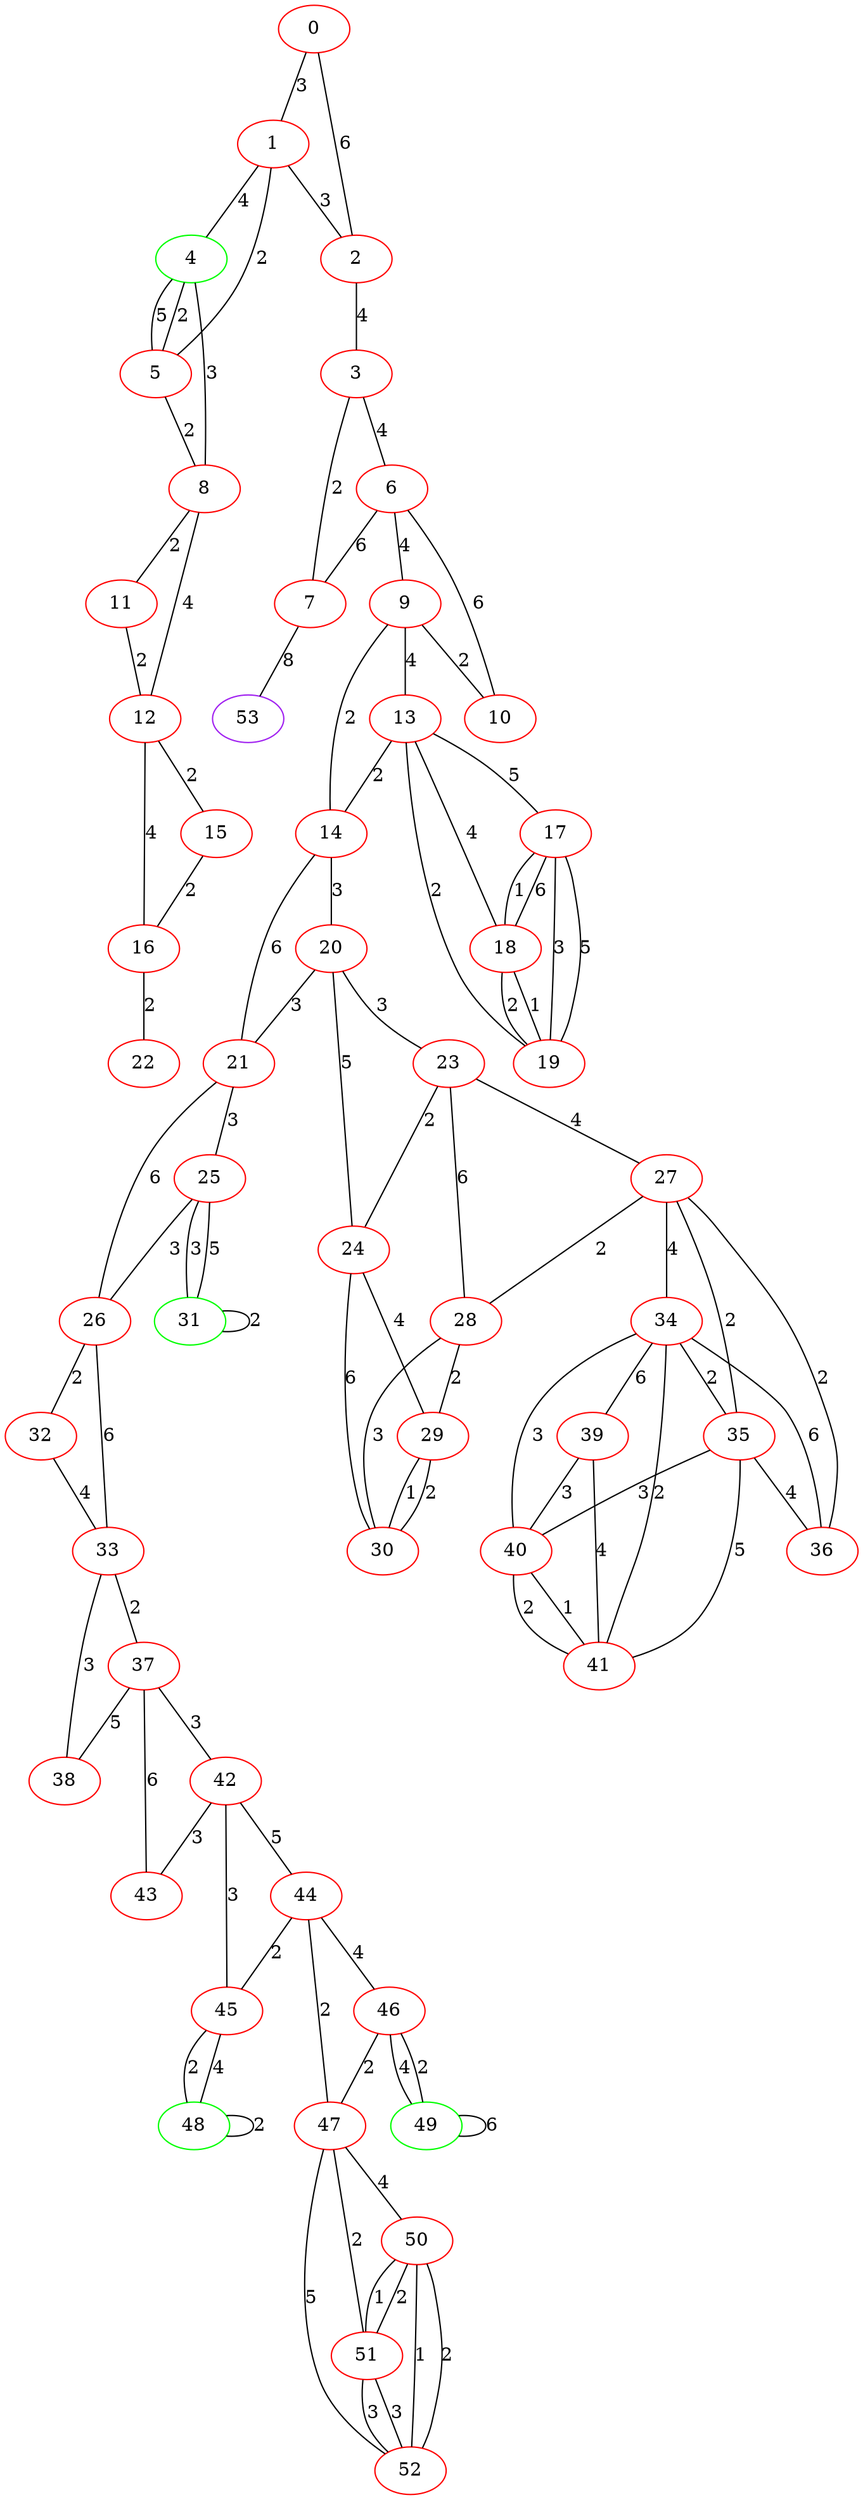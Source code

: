 graph "" {
0 [color=red, weight=1];
1 [color=red, weight=1];
2 [color=red, weight=1];
3 [color=red, weight=1];
4 [color=green, weight=2];
5 [color=red, weight=1];
6 [color=red, weight=1];
7 [color=red, weight=1];
8 [color=red, weight=1];
9 [color=red, weight=1];
10 [color=red, weight=1];
11 [color=red, weight=1];
12 [color=red, weight=1];
13 [color=red, weight=1];
14 [color=red, weight=1];
15 [color=red, weight=1];
16 [color=red, weight=1];
17 [color=red, weight=1];
18 [color=red, weight=1];
19 [color=red, weight=1];
20 [color=red, weight=1];
21 [color=red, weight=1];
22 [color=red, weight=1];
23 [color=red, weight=1];
24 [color=red, weight=1];
25 [color=red, weight=1];
26 [color=red, weight=1];
27 [color=red, weight=1];
28 [color=red, weight=1];
29 [color=red, weight=1];
30 [color=red, weight=1];
31 [color=green, weight=2];
32 [color=red, weight=1];
33 [color=red, weight=1];
34 [color=red, weight=1];
35 [color=red, weight=1];
36 [color=red, weight=1];
37 [color=red, weight=1];
38 [color=red, weight=1];
39 [color=red, weight=1];
40 [color=red, weight=1];
41 [color=red, weight=1];
42 [color=red, weight=1];
43 [color=red, weight=1];
44 [color=red, weight=1];
45 [color=red, weight=1];
46 [color=red, weight=1];
47 [color=red, weight=1];
48 [color=green, weight=2];
49 [color=green, weight=2];
50 [color=red, weight=1];
51 [color=red, weight=1];
52 [color=red, weight=1];
53 [color=purple, weight=4];
0 -- 1  [key=0, label=3];
0 -- 2  [key=0, label=6];
1 -- 2  [key=0, label=3];
1 -- 4  [key=0, label=4];
1 -- 5  [key=0, label=2];
2 -- 3  [key=0, label=4];
3 -- 6  [key=0, label=4];
3 -- 7  [key=0, label=2];
4 -- 8  [key=0, label=3];
4 -- 5  [key=0, label=5];
4 -- 5  [key=1, label=2];
5 -- 8  [key=0, label=2];
6 -- 9  [key=0, label=4];
6 -- 10  [key=0, label=6];
6 -- 7  [key=0, label=6];
7 -- 53  [key=0, label=8];
8 -- 12  [key=0, label=4];
8 -- 11  [key=0, label=2];
9 -- 10  [key=0, label=2];
9 -- 13  [key=0, label=4];
9 -- 14  [key=0, label=2];
11 -- 12  [key=0, label=2];
12 -- 16  [key=0, label=4];
12 -- 15  [key=0, label=2];
13 -- 18  [key=0, label=4];
13 -- 19  [key=0, label=2];
13 -- 14  [key=0, label=2];
13 -- 17  [key=0, label=5];
14 -- 20  [key=0, label=3];
14 -- 21  [key=0, label=6];
15 -- 16  [key=0, label=2];
16 -- 22  [key=0, label=2];
17 -- 18  [key=0, label=1];
17 -- 18  [key=1, label=6];
17 -- 19  [key=0, label=3];
17 -- 19  [key=1, label=5];
18 -- 19  [key=0, label=2];
18 -- 19  [key=1, label=1];
20 -- 24  [key=0, label=5];
20 -- 21  [key=0, label=3];
20 -- 23  [key=0, label=3];
21 -- 25  [key=0, label=3];
21 -- 26  [key=0, label=6];
23 -- 24  [key=0, label=2];
23 -- 27  [key=0, label=4];
23 -- 28  [key=0, label=6];
24 -- 29  [key=0, label=4];
24 -- 30  [key=0, label=6];
25 -- 26  [key=0, label=3];
25 -- 31  [key=0, label=3];
25 -- 31  [key=1, label=5];
26 -- 32  [key=0, label=2];
26 -- 33  [key=0, label=6];
27 -- 36  [key=0, label=2];
27 -- 34  [key=0, label=4];
27 -- 35  [key=0, label=2];
27 -- 28  [key=0, label=2];
28 -- 29  [key=0, label=2];
28 -- 30  [key=0, label=3];
29 -- 30  [key=0, label=1];
29 -- 30  [key=1, label=2];
31 -- 31  [key=0, label=2];
32 -- 33  [key=0, label=4];
33 -- 37  [key=0, label=2];
33 -- 38  [key=0, label=3];
34 -- 35  [key=0, label=2];
34 -- 36  [key=0, label=6];
34 -- 39  [key=0, label=6];
34 -- 40  [key=0, label=3];
34 -- 41  [key=0, label=2];
35 -- 40  [key=0, label=3];
35 -- 41  [key=0, label=5];
35 -- 36  [key=0, label=4];
37 -- 42  [key=0, label=3];
37 -- 43  [key=0, label=6];
37 -- 38  [key=0, label=5];
39 -- 40  [key=0, label=3];
39 -- 41  [key=0, label=4];
40 -- 41  [key=0, label=2];
40 -- 41  [key=1, label=1];
42 -- 43  [key=0, label=3];
42 -- 44  [key=0, label=5];
42 -- 45  [key=0, label=3];
44 -- 45  [key=0, label=2];
44 -- 46  [key=0, label=4];
44 -- 47  [key=0, label=2];
45 -- 48  [key=0, label=2];
45 -- 48  [key=1, label=4];
46 -- 49  [key=0, label=4];
46 -- 49  [key=1, label=2];
46 -- 47  [key=0, label=2];
47 -- 52  [key=0, label=5];
47 -- 50  [key=0, label=4];
47 -- 51  [key=0, label=2];
48 -- 48  [key=0, label=2];
49 -- 49  [key=0, label=6];
50 -- 51  [key=0, label=2];
50 -- 51  [key=1, label=1];
50 -- 52  [key=0, label=1];
50 -- 52  [key=1, label=2];
51 -- 52  [key=0, label=3];
51 -- 52  [key=1, label=3];
}
